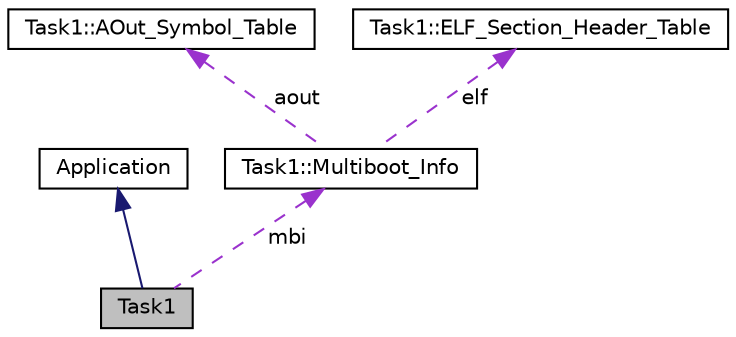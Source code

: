 digraph G
{
  bgcolor="transparent";
  edge [fontname="Helvetica",fontsize="10",labelfontname="Helvetica",labelfontsize="10"];
  node [fontname="Helvetica",fontsize="10",shape=record];
  Node1 [label="Task1",height=0.2,width=0.4,color="black", fillcolor="grey75", style="filled" fontcolor="black"];
  Node2 -> Node1 [dir="back",color="midnightblue",fontsize="10",style="solid",fontname="Helvetica"];
  Node2 [label="Application",height=0.2,width=0.4,color="black",URL="$classApplication.html",tooltip="Basis of OOStuBs-Applications."];
  Node3 -> Node1 [dir="back",color="darkorchid3",fontsize="10",style="dashed",label=" mbi" ,fontname="Helvetica"];
  Node3 [label="Task1::Multiboot_Info",height=0.2,width=0.4,color="black",URL="$structTask1_1_1Multiboot__Info.html",tooltip="Multiboot information."];
  Node4 -> Node3 [dir="back",color="darkorchid3",fontsize="10",style="dashed",label=" aout" ,fontname="Helvetica"];
  Node4 [label="Task1::AOut_Symbol_Table",height=0.2,width=0.4,color="black",URL="$structTask1_1_1AOut__Symbol__Table.html",tooltip="Symbol table for a.out executables."];
  Node5 -> Node3 [dir="back",color="darkorchid3",fontsize="10",style="dashed",label=" elf" ,fontname="Helvetica"];
  Node5 [label="Task1::ELF_Section_Header_Table",height=0.2,width=0.4,color="black",URL="$structTask1_1_1ELF__Section__Header__Table.html",tooltip="Section header table for ELF executables."];
}
